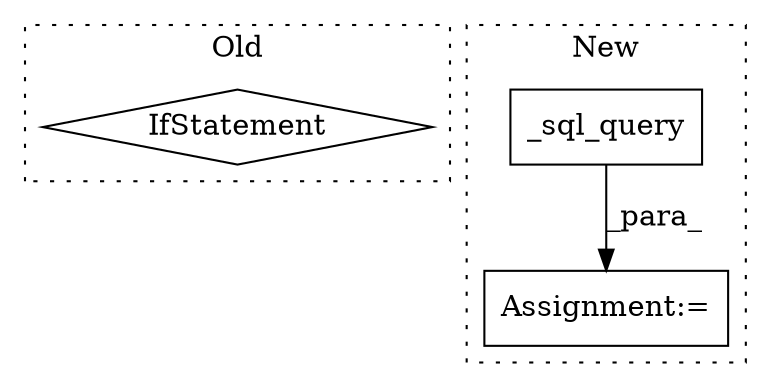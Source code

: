 digraph G {
subgraph cluster0 {
1 [label="IfStatement" a="25" s="3874" l="3" shape="diamond"];
label = "Old";
style="dotted";
}
subgraph cluster1 {
2 [label="_sql_query" a="32" s="3153,3252" l="11,1" shape="box"];
3 [label="Assignment:=" a="7" s="3267" l="1" shape="box"];
label = "New";
style="dotted";
}
2 -> 3 [label="_para_"];
}